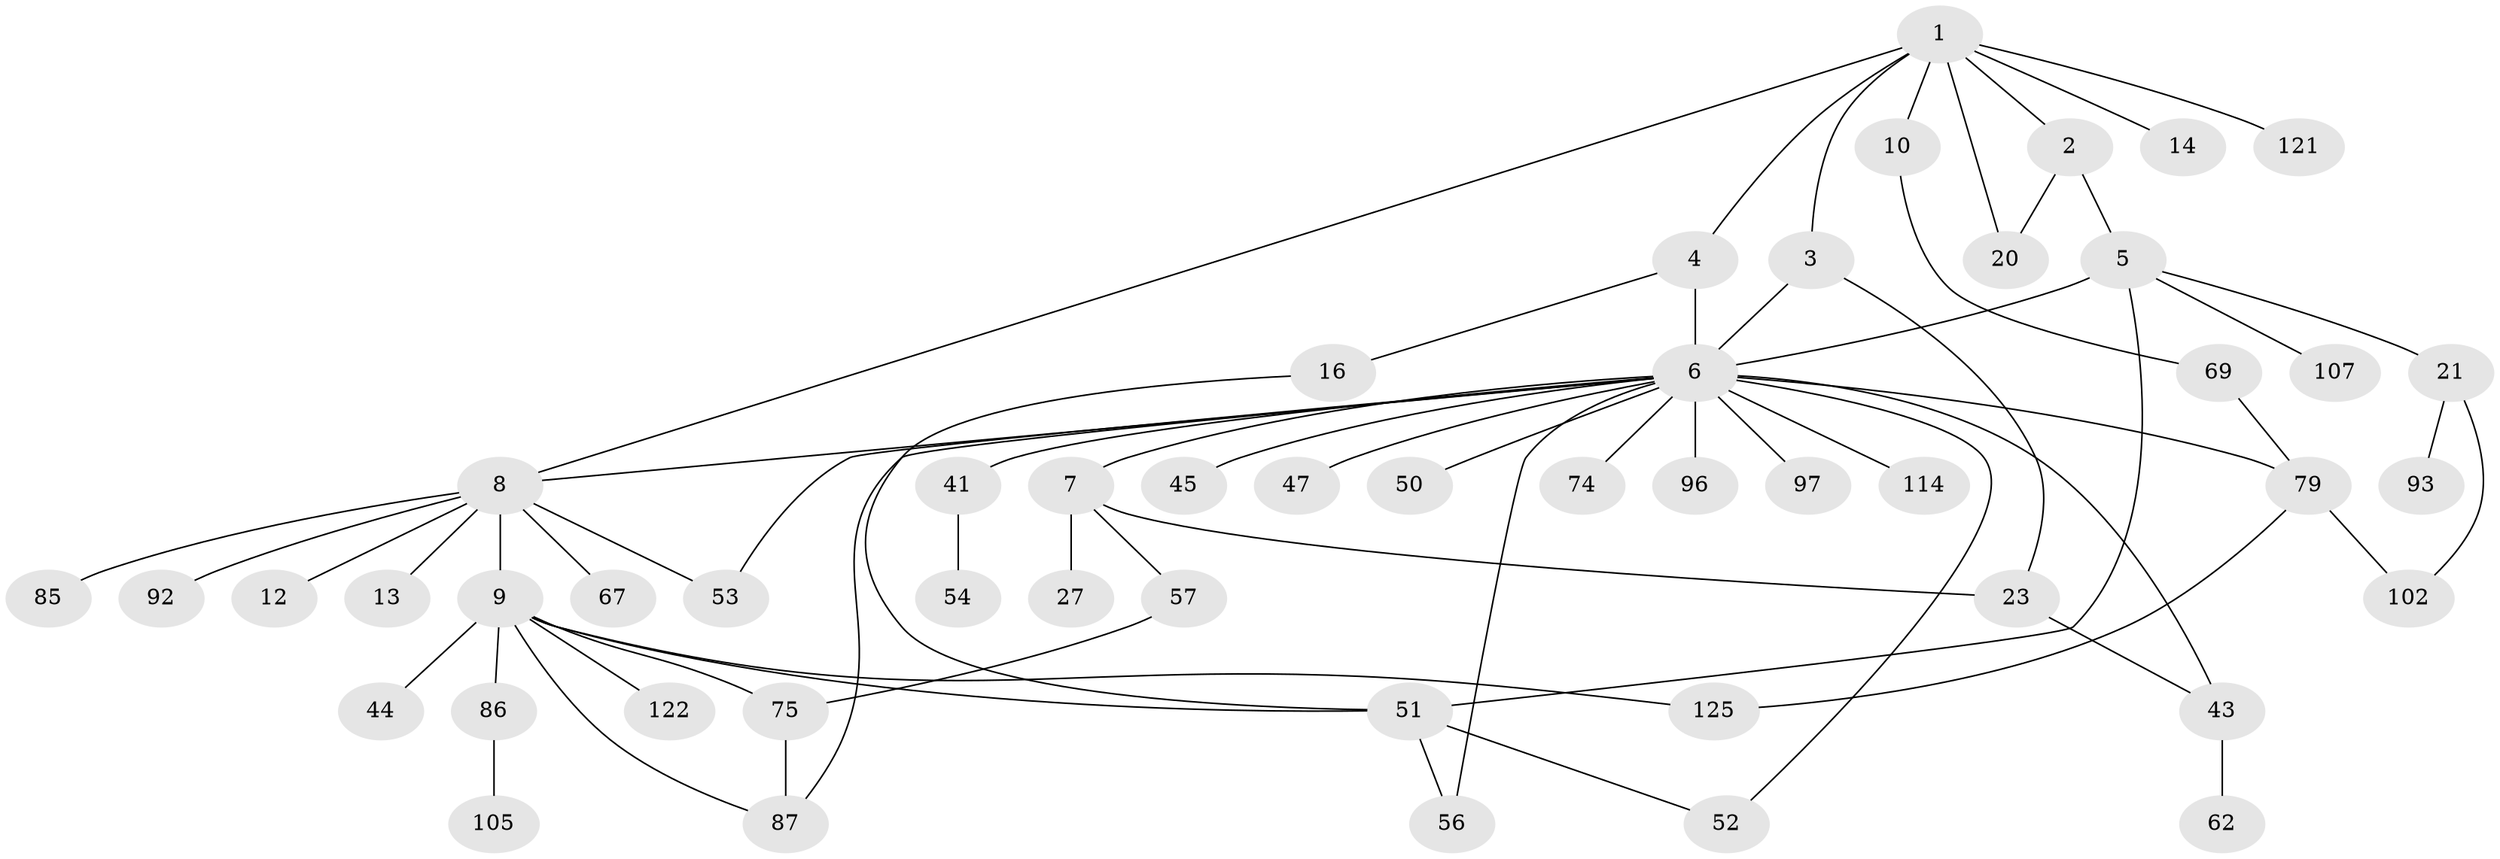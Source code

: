 // original degree distribution, {8: 0.007874015748031496, 3: 0.13385826771653545, 4: 0.13385826771653545, 7: 0.023622047244094488, 2: 0.2992125984251969, 5: 0.03937007874015748, 1: 0.3543307086614173, 6: 0.007874015748031496}
// Generated by graph-tools (version 1.1) at 2025/16/03/04/25 18:16:59]
// undirected, 50 vertices, 66 edges
graph export_dot {
graph [start="1"]
  node [color=gray90,style=filled];
  1;
  2;
  3;
  4;
  5 [super="+15"];
  6 [super="+11+22+61"];
  7 [super="+24"];
  8 [super="+29+71"];
  9 [super="+26+36+37+32"];
  10 [super="+34+95+101"];
  12;
  13 [super="+55+17+89"];
  14 [super="+72"];
  16 [super="+30+58"];
  20;
  21 [super="+113+81+63"];
  23 [super="+35+28"];
  27 [super="+127"];
  41;
  43 [super="+104+111+49+48"];
  44 [super="+115"];
  45;
  47;
  50 [super="+117"];
  51 [super="+91"];
  52;
  53 [super="+64+116+90"];
  54;
  56;
  57 [super="+60"];
  62;
  67;
  69;
  74;
  75 [super="+76"];
  79 [super="+83"];
  85;
  86;
  87 [super="+98"];
  92;
  93;
  96;
  97;
  102;
  105 [super="+126"];
  107;
  114;
  121;
  122;
  125;
  1 -- 2;
  1 -- 3;
  1 -- 4;
  1 -- 8;
  1 -- 10;
  1 -- 14;
  1 -- 20;
  1 -- 121;
  2 -- 5;
  2 -- 20;
  3 -- 23;
  3 -- 6;
  4 -- 6 [weight=2];
  4 -- 16;
  5 -- 107;
  5 -- 21;
  5 -- 51;
  5 -- 6 [weight=2];
  6 -- 7;
  6 -- 43 [weight=3];
  6 -- 53;
  6 -- 74;
  6 -- 45;
  6 -- 79;
  6 -- 47;
  6 -- 96;
  6 -- 97;
  6 -- 41;
  6 -- 50;
  6 -- 114;
  6 -- 52;
  6 -- 87;
  6 -- 56;
  6 -- 8;
  7 -- 57;
  7 -- 27;
  7 -- 23;
  8 -- 9;
  8 -- 12;
  8 -- 13;
  8 -- 92;
  8 -- 67;
  8 -- 85;
  8 -- 53;
  9 -- 86;
  9 -- 75;
  9 -- 51;
  9 -- 87;
  9 -- 122;
  9 -- 44;
  9 -- 125;
  10 -- 69;
  16 -- 51;
  21 -- 93;
  21 -- 102;
  23 -- 43;
  41 -- 54;
  43 -- 62;
  51 -- 52;
  51 -- 56;
  57 -- 75;
  69 -- 79;
  75 -- 87;
  79 -- 125;
  79 -- 102;
  86 -- 105;
}
